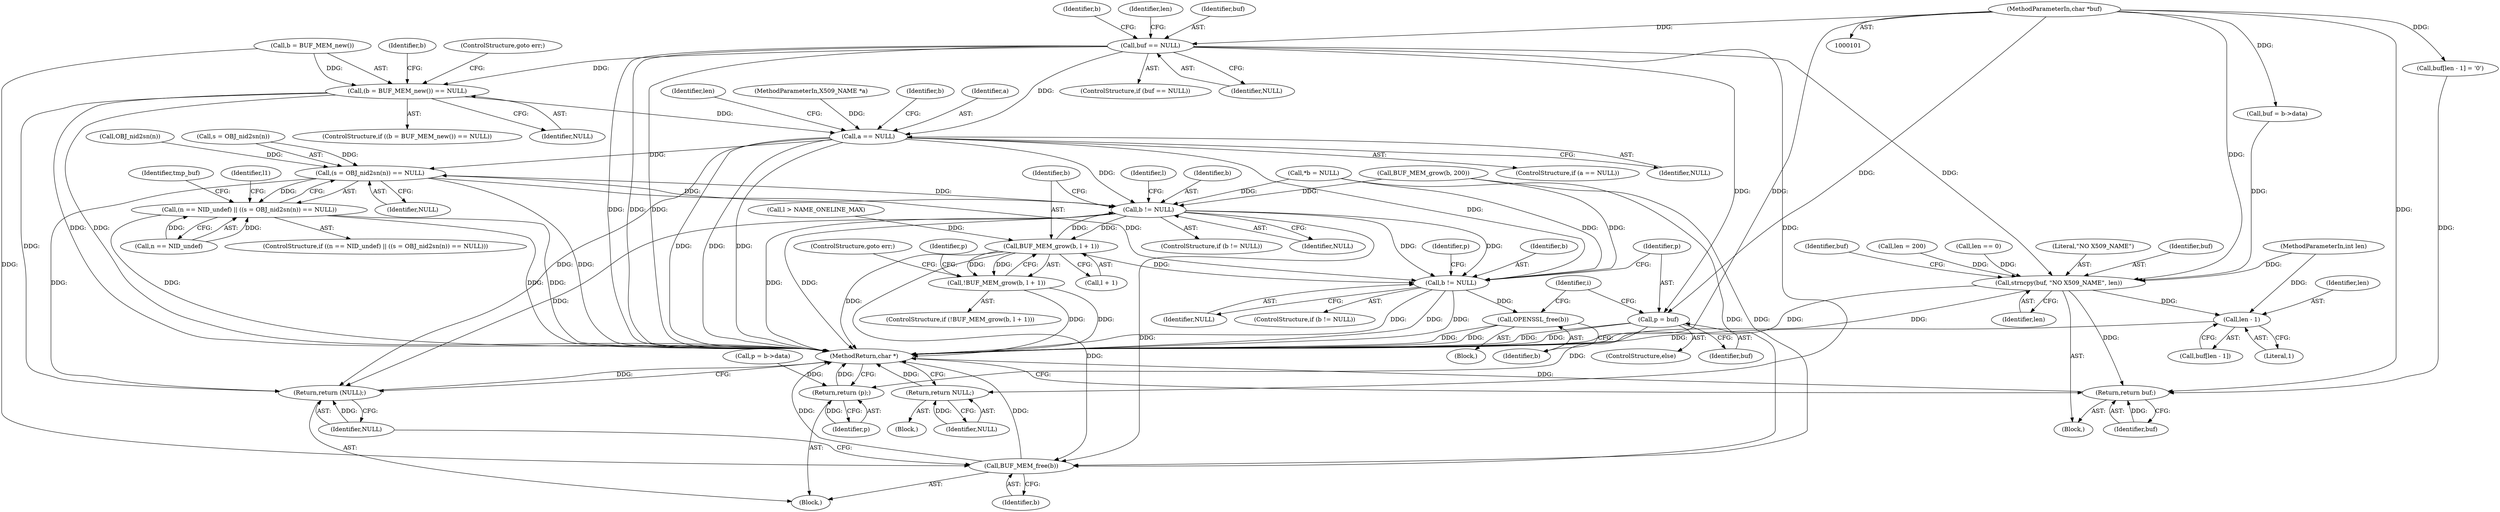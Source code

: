 digraph "0_openssl_2919516136a4227d9e6d8f2fe66ef976aaf8c561@pointer" {
"1000131" [label="(Call,buf == NULL)"];
"1000103" [label="(MethodParameterIn,char *buf)"];
"1000136" [label="(Call,(b = BUF_MEM_new()) == NULL)"];
"1000167" [label="(Call,a == NULL)"];
"1000230" [label="(Call,(s = OBJ_nid2sn(n)) == NULL)"];
"1000226" [label="(Call,(n == NID_undef) || ((s = OBJ_nid2sn(n)) == NULL))"];
"1000496" [label="(Call,b != NULL)"];
"1000502" [label="(Call,BUF_MEM_grow(b, l + 1))"];
"1000501" [label="(Call,!BUF_MEM_grow(b, l + 1))"];
"1000629" [label="(Call,b != NULL)"];
"1000638" [label="(Call,OPENSSL_free(b))"];
"1000659" [label="(Call,BUF_MEM_free(b))"];
"1000661" [label="(Return,return (NULL);)"];
"1000164" [label="(Return,return NULL;)"];
"1000181" [label="(Call,strncpy(buf, \"NO X509_NAME\", len))"];
"1000188" [label="(Call,len - 1)"];
"1000192" [label="(Return,return buf;)"];
"1000641" [label="(Call,p = buf)"];
"1000652" [label="(Return,return (p);)"];
"1000634" [label="(Identifier,p)"];
"1000248" [label="(Identifier,l1)"];
"1000630" [label="(Identifier,b)"];
"1000145" [label="(Identifier,b)"];
"1000646" [label="(Identifier,i)"];
"1000192" [label="(Return,return buf;)"];
"1000663" [label="(MethodReturn,char *)"];
"1000131" [label="(Call,buf == NULL)"];
"1000509" [label="(Identifier,p)"];
"1000504" [label="(Call,l + 1)"];
"1000498" [label="(Identifier,NULL)"];
"1000495" [label="(ControlStructure,if (b != NULL))"];
"1000163" [label="(Block,)"];
"1000170" [label="(Block,)"];
"1000195" [label="(Identifier,len)"];
"1000501" [label="(Call,!BUF_MEM_grow(b, l + 1))"];
"1000140" [label="(Identifier,NULL)"];
"1000141" [label="(ControlStructure,goto err;)"];
"1000136" [label="(Call,(b = BUF_MEM_new()) == NULL)"];
"1000183" [label="(Literal,\"NO X509_NAME\")"];
"1000155" [label="(Call,len = 200)"];
"1000503" [label="(Identifier,b)"];
"1000639" [label="(Identifier,b)"];
"1000103" [label="(MethodParameterIn,char *buf)"];
"1000631" [label="(Identifier,NULL)"];
"1000167" [label="(Call,a == NULL)"];
"1000643" [label="(Identifier,buf)"];
"1000660" [label="(Identifier,b)"];
"1000225" [label="(ControlStructure,if ((n == NID_undef) || ((s = OBJ_nid2sn(n)) == NULL)))"];
"1000138" [label="(Identifier,b)"];
"1000235" [label="(Identifier,NULL)"];
"1000519" [label="(Identifier,l)"];
"1000102" [label="(MethodParameterIn,X509_NAME *a)"];
"1000166" [label="(ControlStructure,if (a == NULL))"];
"1000144" [label="(Call,BUF_MEM_grow(b, 200))"];
"1000135" [label="(ControlStructure,if ((b = BUF_MEM_new()) == NULL))"];
"1000629" [label="(Call,b != NULL)"];
"1000652" [label="(Return,return (p);)"];
"1000230" [label="(Call,(s = OBJ_nid2sn(n)) == NULL)"];
"1000662" [label="(Identifier,NULL)"];
"1000181" [label="(Call,strncpy(buf, \"NO X509_NAME\", len))"];
"1000487" [label="(Call,l > NAME_ONELINE_MAX)"];
"1000497" [label="(Identifier,b)"];
"1000653" [label="(Identifier,p)"];
"1000226" [label="(Call,(n == NID_undef) || ((s = OBJ_nid2sn(n)) == NULL))"];
"1000507" [label="(ControlStructure,goto err;)"];
"1000174" [label="(Call,buf = b->data)"];
"1000628" [label="(ControlStructure,if (b != NULL))"];
"1000641" [label="(Call,p = buf)"];
"1000105" [label="(Block,)"];
"1000137" [label="(Call,b = BUF_MEM_new())"];
"1000661" [label="(Return,return (NULL);)"];
"1000659" [label="(Call,BUF_MEM_free(b))"];
"1000640" [label="(ControlStructure,else)"];
"1000184" [label="(Identifier,len)"];
"1000160" [label="(Call,len == 0)"];
"1000231" [label="(Call,s = OBJ_nid2sn(n))"];
"1000165" [label="(Identifier,NULL)"];
"1000104" [label="(MethodParameterIn,int len)"];
"1000182" [label="(Identifier,buf)"];
"1000238" [label="(Identifier,tmp_buf)"];
"1000642" [label="(Identifier,p)"];
"1000169" [label="(Identifier,NULL)"];
"1000632" [label="(Block,)"];
"1000496" [label="(Call,b != NULL)"];
"1000186" [label="(Call,buf[len - 1])"];
"1000193" [label="(Identifier,buf)"];
"1000120" [label="(Call,*b = NULL)"];
"1000638" [label="(Call,OPENSSL_free(b))"];
"1000190" [label="(Literal,1)"];
"1000233" [label="(Call,OBJ_nid2sn(n))"];
"1000130" [label="(ControlStructure,if (buf == NULL))"];
"1000161" [label="(Identifier,len)"];
"1000133" [label="(Identifier,NULL)"];
"1000164" [label="(Return,return NULL;)"];
"1000185" [label="(Call,buf[len - 1] = '\0')"];
"1000172" [label="(Identifier,b)"];
"1000132" [label="(Identifier,buf)"];
"1000189" [label="(Identifier,len)"];
"1000633" [label="(Call,p = b->data)"];
"1000227" [label="(Call,n == NID_undef)"];
"1000502" [label="(Call,BUF_MEM_grow(b, l + 1))"];
"1000500" [label="(ControlStructure,if (!BUF_MEM_grow(b, l + 1)))"];
"1000168" [label="(Identifier,a)"];
"1000188" [label="(Call,len - 1)"];
"1000187" [label="(Identifier,buf)"];
"1000131" -> "1000130"  [label="AST: "];
"1000131" -> "1000133"  [label="CFG: "];
"1000132" -> "1000131"  [label="AST: "];
"1000133" -> "1000131"  [label="AST: "];
"1000138" -> "1000131"  [label="CFG: "];
"1000161" -> "1000131"  [label="CFG: "];
"1000131" -> "1000663"  [label="DDG: "];
"1000131" -> "1000663"  [label="DDG: "];
"1000131" -> "1000663"  [label="DDG: "];
"1000103" -> "1000131"  [label="DDG: "];
"1000131" -> "1000136"  [label="DDG: "];
"1000131" -> "1000164"  [label="DDG: "];
"1000131" -> "1000167"  [label="DDG: "];
"1000131" -> "1000181"  [label="DDG: "];
"1000131" -> "1000641"  [label="DDG: "];
"1000103" -> "1000101"  [label="AST: "];
"1000103" -> "1000663"  [label="DDG: "];
"1000103" -> "1000174"  [label="DDG: "];
"1000103" -> "1000181"  [label="DDG: "];
"1000103" -> "1000185"  [label="DDG: "];
"1000103" -> "1000192"  [label="DDG: "];
"1000103" -> "1000641"  [label="DDG: "];
"1000136" -> "1000135"  [label="AST: "];
"1000136" -> "1000140"  [label="CFG: "];
"1000137" -> "1000136"  [label="AST: "];
"1000140" -> "1000136"  [label="AST: "];
"1000141" -> "1000136"  [label="CFG: "];
"1000145" -> "1000136"  [label="CFG: "];
"1000136" -> "1000663"  [label="DDG: "];
"1000136" -> "1000663"  [label="DDG: "];
"1000137" -> "1000136"  [label="DDG: "];
"1000136" -> "1000167"  [label="DDG: "];
"1000136" -> "1000661"  [label="DDG: "];
"1000167" -> "1000166"  [label="AST: "];
"1000167" -> "1000169"  [label="CFG: "];
"1000168" -> "1000167"  [label="AST: "];
"1000169" -> "1000167"  [label="AST: "];
"1000172" -> "1000167"  [label="CFG: "];
"1000195" -> "1000167"  [label="CFG: "];
"1000167" -> "1000663"  [label="DDG: "];
"1000167" -> "1000663"  [label="DDG: "];
"1000167" -> "1000663"  [label="DDG: "];
"1000102" -> "1000167"  [label="DDG: "];
"1000167" -> "1000230"  [label="DDG: "];
"1000167" -> "1000496"  [label="DDG: "];
"1000167" -> "1000629"  [label="DDG: "];
"1000167" -> "1000661"  [label="DDG: "];
"1000230" -> "1000226"  [label="AST: "];
"1000230" -> "1000235"  [label="CFG: "];
"1000231" -> "1000230"  [label="AST: "];
"1000235" -> "1000230"  [label="AST: "];
"1000226" -> "1000230"  [label="CFG: "];
"1000230" -> "1000663"  [label="DDG: "];
"1000230" -> "1000226"  [label="DDG: "];
"1000231" -> "1000230"  [label="DDG: "];
"1000233" -> "1000230"  [label="DDG: "];
"1000496" -> "1000230"  [label="DDG: "];
"1000230" -> "1000496"  [label="DDG: "];
"1000230" -> "1000629"  [label="DDG: "];
"1000230" -> "1000661"  [label="DDG: "];
"1000226" -> "1000225"  [label="AST: "];
"1000226" -> "1000227"  [label="CFG: "];
"1000227" -> "1000226"  [label="AST: "];
"1000238" -> "1000226"  [label="CFG: "];
"1000248" -> "1000226"  [label="CFG: "];
"1000226" -> "1000663"  [label="DDG: "];
"1000226" -> "1000663"  [label="DDG: "];
"1000226" -> "1000663"  [label="DDG: "];
"1000227" -> "1000226"  [label="DDG: "];
"1000227" -> "1000226"  [label="DDG: "];
"1000496" -> "1000495"  [label="AST: "];
"1000496" -> "1000498"  [label="CFG: "];
"1000497" -> "1000496"  [label="AST: "];
"1000498" -> "1000496"  [label="AST: "];
"1000503" -> "1000496"  [label="CFG: "];
"1000519" -> "1000496"  [label="CFG: "];
"1000496" -> "1000663"  [label="DDG: "];
"1000496" -> "1000663"  [label="DDG: "];
"1000502" -> "1000496"  [label="DDG: "];
"1000120" -> "1000496"  [label="DDG: "];
"1000144" -> "1000496"  [label="DDG: "];
"1000496" -> "1000502"  [label="DDG: "];
"1000496" -> "1000629"  [label="DDG: "];
"1000496" -> "1000629"  [label="DDG: "];
"1000496" -> "1000659"  [label="DDG: "];
"1000496" -> "1000661"  [label="DDG: "];
"1000502" -> "1000501"  [label="AST: "];
"1000502" -> "1000504"  [label="CFG: "];
"1000503" -> "1000502"  [label="AST: "];
"1000504" -> "1000502"  [label="AST: "];
"1000501" -> "1000502"  [label="CFG: "];
"1000502" -> "1000663"  [label="DDG: "];
"1000502" -> "1000501"  [label="DDG: "];
"1000502" -> "1000501"  [label="DDG: "];
"1000487" -> "1000502"  [label="DDG: "];
"1000502" -> "1000629"  [label="DDG: "];
"1000502" -> "1000659"  [label="DDG: "];
"1000501" -> "1000500"  [label="AST: "];
"1000507" -> "1000501"  [label="CFG: "];
"1000509" -> "1000501"  [label="CFG: "];
"1000501" -> "1000663"  [label="DDG: "];
"1000501" -> "1000663"  [label="DDG: "];
"1000629" -> "1000628"  [label="AST: "];
"1000629" -> "1000631"  [label="CFG: "];
"1000630" -> "1000629"  [label="AST: "];
"1000631" -> "1000629"  [label="AST: "];
"1000634" -> "1000629"  [label="CFG: "];
"1000642" -> "1000629"  [label="CFG: "];
"1000629" -> "1000663"  [label="DDG: "];
"1000629" -> "1000663"  [label="DDG: "];
"1000629" -> "1000663"  [label="DDG: "];
"1000120" -> "1000629"  [label="DDG: "];
"1000144" -> "1000629"  [label="DDG: "];
"1000629" -> "1000638"  [label="DDG: "];
"1000638" -> "1000632"  [label="AST: "];
"1000638" -> "1000639"  [label="CFG: "];
"1000639" -> "1000638"  [label="AST: "];
"1000646" -> "1000638"  [label="CFG: "];
"1000638" -> "1000663"  [label="DDG: "];
"1000638" -> "1000663"  [label="DDG: "];
"1000659" -> "1000105"  [label="AST: "];
"1000659" -> "1000660"  [label="CFG: "];
"1000660" -> "1000659"  [label="AST: "];
"1000662" -> "1000659"  [label="CFG: "];
"1000659" -> "1000663"  [label="DDG: "];
"1000659" -> "1000663"  [label="DDG: "];
"1000120" -> "1000659"  [label="DDG: "];
"1000144" -> "1000659"  [label="DDG: "];
"1000137" -> "1000659"  [label="DDG: "];
"1000661" -> "1000105"  [label="AST: "];
"1000661" -> "1000662"  [label="CFG: "];
"1000662" -> "1000661"  [label="AST: "];
"1000663" -> "1000661"  [label="CFG: "];
"1000661" -> "1000663"  [label="DDG: "];
"1000662" -> "1000661"  [label="DDG: "];
"1000164" -> "1000163"  [label="AST: "];
"1000164" -> "1000165"  [label="CFG: "];
"1000165" -> "1000164"  [label="AST: "];
"1000663" -> "1000164"  [label="CFG: "];
"1000164" -> "1000663"  [label="DDG: "];
"1000165" -> "1000164"  [label="DDG: "];
"1000181" -> "1000170"  [label="AST: "];
"1000181" -> "1000184"  [label="CFG: "];
"1000182" -> "1000181"  [label="AST: "];
"1000183" -> "1000181"  [label="AST: "];
"1000184" -> "1000181"  [label="AST: "];
"1000187" -> "1000181"  [label="CFG: "];
"1000181" -> "1000663"  [label="DDG: "];
"1000181" -> "1000663"  [label="DDG: "];
"1000174" -> "1000181"  [label="DDG: "];
"1000155" -> "1000181"  [label="DDG: "];
"1000160" -> "1000181"  [label="DDG: "];
"1000104" -> "1000181"  [label="DDG: "];
"1000181" -> "1000188"  [label="DDG: "];
"1000181" -> "1000192"  [label="DDG: "];
"1000188" -> "1000186"  [label="AST: "];
"1000188" -> "1000190"  [label="CFG: "];
"1000189" -> "1000188"  [label="AST: "];
"1000190" -> "1000188"  [label="AST: "];
"1000186" -> "1000188"  [label="CFG: "];
"1000188" -> "1000663"  [label="DDG: "];
"1000104" -> "1000188"  [label="DDG: "];
"1000192" -> "1000170"  [label="AST: "];
"1000192" -> "1000193"  [label="CFG: "];
"1000193" -> "1000192"  [label="AST: "];
"1000663" -> "1000192"  [label="CFG: "];
"1000192" -> "1000663"  [label="DDG: "];
"1000193" -> "1000192"  [label="DDG: "];
"1000185" -> "1000192"  [label="DDG: "];
"1000641" -> "1000640"  [label="AST: "];
"1000641" -> "1000643"  [label="CFG: "];
"1000642" -> "1000641"  [label="AST: "];
"1000643" -> "1000641"  [label="AST: "];
"1000646" -> "1000641"  [label="CFG: "];
"1000641" -> "1000663"  [label="DDG: "];
"1000641" -> "1000663"  [label="DDG: "];
"1000641" -> "1000652"  [label="DDG: "];
"1000652" -> "1000105"  [label="AST: "];
"1000652" -> "1000653"  [label="CFG: "];
"1000653" -> "1000652"  [label="AST: "];
"1000663" -> "1000652"  [label="CFG: "];
"1000652" -> "1000663"  [label="DDG: "];
"1000653" -> "1000652"  [label="DDG: "];
"1000633" -> "1000652"  [label="DDG: "];
}
